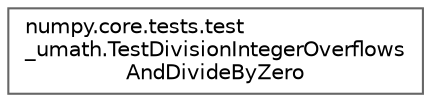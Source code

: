 digraph "Graphical Class Hierarchy"
{
 // LATEX_PDF_SIZE
  bgcolor="transparent";
  edge [fontname=Helvetica,fontsize=10,labelfontname=Helvetica,labelfontsize=10];
  node [fontname=Helvetica,fontsize=10,shape=box,height=0.2,width=0.4];
  rankdir="LR";
  Node0 [id="Node000000",label="numpy.core.tests.test\l_umath.TestDivisionIntegerOverflows\lAndDivideByZero",height=0.2,width=0.4,color="grey40", fillcolor="white", style="filled",URL="$d2/d9e/classnumpy_1_1core_1_1tests_1_1test__umath_1_1TestDivisionIntegerOverflowsAndDivideByZero.html",tooltip=" "];
}

